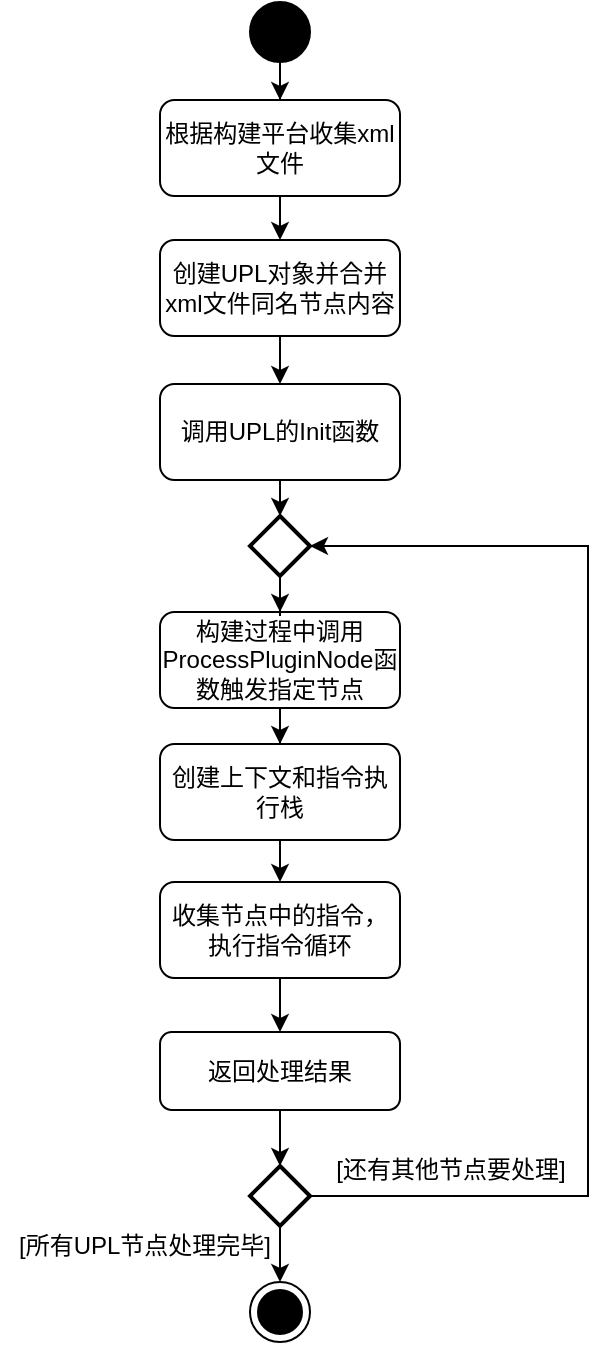<mxfile version="26.2.10">
  <diagram name="第 1 页" id="zEIUYWb7FuL-NmeXGj8e">
    <mxGraphModel dx="1215" dy="730" grid="0" gridSize="10" guides="1" tooltips="1" connect="1" arrows="1" fold="1" page="1" pageScale="1" pageWidth="827" pageHeight="1169" math="0" shadow="0">
      <root>
        <mxCell id="0" />
        <mxCell id="1" parent="0" />
        <mxCell id="QHDt1m8Fecth-vUG-HwS-13" value="" style="edgeStyle=orthogonalEdgeStyle;rounded=0;orthogonalLoop=1;jettySize=auto;html=1;" parent="1" source="QHDt1m8Fecth-vUG-HwS-1" target="QHDt1m8Fecth-vUG-HwS-12" edge="1">
          <mxGeometry relative="1" as="geometry" />
        </mxCell>
        <mxCell id="QHDt1m8Fecth-vUG-HwS-1" value="" style="ellipse;fillColor=strokeColor;html=1;" parent="1" vertex="1">
          <mxGeometry x="370" y="73" width="30" height="30" as="geometry" />
        </mxCell>
        <mxCell id="QHDt1m8Fecth-vUG-HwS-2" value="" style="ellipse;html=1;shape=endState;fillColor=strokeColor;" parent="1" vertex="1">
          <mxGeometry x="370" y="713" width="30" height="30" as="geometry" />
        </mxCell>
        <mxCell id="QHDt1m8Fecth-vUG-HwS-25" value="" style="edgeStyle=orthogonalEdgeStyle;rounded=0;orthogonalLoop=1;jettySize=auto;html=1;" parent="1" source="QHDt1m8Fecth-vUG-HwS-10" target="QHDt1m8Fecth-vUG-HwS-17" edge="1">
          <mxGeometry relative="1" as="geometry" />
        </mxCell>
        <mxCell id="QHDt1m8Fecth-vUG-HwS-10" value="创建UPL对象并合并xml文件同名节点内容" style="whiteSpace=wrap;html=1;rounded=1;" parent="1" vertex="1">
          <mxGeometry x="325" y="192" width="120" height="48" as="geometry" />
        </mxCell>
        <mxCell id="QHDt1m8Fecth-vUG-HwS-14" value="" style="edgeStyle=orthogonalEdgeStyle;rounded=0;orthogonalLoop=1;jettySize=auto;html=1;" parent="1" source="QHDt1m8Fecth-vUG-HwS-12" target="QHDt1m8Fecth-vUG-HwS-10" edge="1">
          <mxGeometry relative="1" as="geometry" />
        </mxCell>
        <mxCell id="QHDt1m8Fecth-vUG-HwS-12" value="根据构建平台收集xml文件" style="whiteSpace=wrap;html=1;rounded=1;" parent="1" vertex="1">
          <mxGeometry x="325" y="122" width="120" height="48" as="geometry" />
        </mxCell>
        <mxCell id="QHDt1m8Fecth-vUG-HwS-32" value="" style="edgeStyle=orthogonalEdgeStyle;rounded=0;orthogonalLoop=1;jettySize=auto;html=1;" parent="1" source="QHDt1m8Fecth-vUG-HwS-17" target="QHDt1m8Fecth-vUG-HwS-31" edge="1">
          <mxGeometry relative="1" as="geometry" />
        </mxCell>
        <mxCell id="QHDt1m8Fecth-vUG-HwS-17" value="调用UPL的Init函数" style="whiteSpace=wrap;html=1;rounded=1;" parent="1" vertex="1">
          <mxGeometry x="325" y="264" width="120" height="48" as="geometry" />
        </mxCell>
        <mxCell id="QHDt1m8Fecth-vUG-HwS-27" value="" style="edgeStyle=orthogonalEdgeStyle;rounded=0;orthogonalLoop=1;jettySize=auto;html=1;" parent="1" source="QHDt1m8Fecth-vUG-HwS-18" target="QHDt1m8Fecth-vUG-HwS-19" edge="1">
          <mxGeometry relative="1" as="geometry" />
        </mxCell>
        <mxCell id="QHDt1m8Fecth-vUG-HwS-18" value="构建过程中调用ProcessPluginNode函数触发指定节点" style="whiteSpace=wrap;html=1;rounded=1;" parent="1" vertex="1">
          <mxGeometry x="325" y="378" width="120" height="48" as="geometry" />
        </mxCell>
        <mxCell id="QHDt1m8Fecth-vUG-HwS-28" value="" style="edgeStyle=orthogonalEdgeStyle;rounded=0;orthogonalLoop=1;jettySize=auto;html=1;" parent="1" source="QHDt1m8Fecth-vUG-HwS-19" target="QHDt1m8Fecth-vUG-HwS-21" edge="1">
          <mxGeometry relative="1" as="geometry" />
        </mxCell>
        <mxCell id="QHDt1m8Fecth-vUG-HwS-19" value="创建上下文和指令执行栈" style="whiteSpace=wrap;html=1;rounded=1;" parent="1" vertex="1">
          <mxGeometry x="325.01" y="444" width="120" height="48" as="geometry" />
        </mxCell>
        <mxCell id="QHDt1m8Fecth-vUG-HwS-29" value="" style="edgeStyle=orthogonalEdgeStyle;rounded=0;orthogonalLoop=1;jettySize=auto;html=1;" parent="1" source="QHDt1m8Fecth-vUG-HwS-21" target="QHDt1m8Fecth-vUG-HwS-24" edge="1">
          <mxGeometry relative="1" as="geometry" />
        </mxCell>
        <mxCell id="QHDt1m8Fecth-vUG-HwS-21" value="收集节点中的指令，执行指令循环" style="whiteSpace=wrap;html=1;rounded=1;" parent="1" vertex="1">
          <mxGeometry x="325" y="513" width="120" height="48" as="geometry" />
        </mxCell>
        <mxCell id="XRP8P4ekdgALYCkuo6wj-4" value="" style="edgeStyle=orthogonalEdgeStyle;rounded=0;orthogonalLoop=1;jettySize=auto;html=1;" edge="1" parent="1" source="QHDt1m8Fecth-vUG-HwS-24" target="XRP8P4ekdgALYCkuo6wj-1">
          <mxGeometry relative="1" as="geometry" />
        </mxCell>
        <mxCell id="QHDt1m8Fecth-vUG-HwS-24" value="返回处理结果" style="whiteSpace=wrap;html=1;rounded=1;" parent="1" vertex="1">
          <mxGeometry x="325.01" y="588" width="120" height="39" as="geometry" />
        </mxCell>
        <mxCell id="QHDt1m8Fecth-vUG-HwS-33" value="" style="edgeStyle=orthogonalEdgeStyle;rounded=0;orthogonalLoop=1;jettySize=auto;html=1;" parent="1" source="QHDt1m8Fecth-vUG-HwS-31" target="QHDt1m8Fecth-vUG-HwS-18" edge="1">
          <mxGeometry relative="1" as="geometry" />
        </mxCell>
        <mxCell id="QHDt1m8Fecth-vUG-HwS-31" value="" style="strokeWidth=2;html=1;shape=mxgraph.flowchart.decision;whiteSpace=wrap;" parent="1" vertex="1">
          <mxGeometry x="370" y="330" width="30" height="30" as="geometry" />
        </mxCell>
        <mxCell id="XRP8P4ekdgALYCkuo6wj-5" value="" style="edgeStyle=orthogonalEdgeStyle;rounded=0;orthogonalLoop=1;jettySize=auto;html=1;" edge="1" parent="1" source="XRP8P4ekdgALYCkuo6wj-1" target="QHDt1m8Fecth-vUG-HwS-2">
          <mxGeometry relative="1" as="geometry" />
        </mxCell>
        <mxCell id="XRP8P4ekdgALYCkuo6wj-1" value="" style="strokeWidth=2;html=1;shape=mxgraph.flowchart.decision;whiteSpace=wrap;" vertex="1" parent="1">
          <mxGeometry x="370.01" y="655" width="30" height="30" as="geometry" />
        </mxCell>
        <mxCell id="XRP8P4ekdgALYCkuo6wj-6" value="" style="edgeStyle=orthogonalEdgeStyle;rounded=0;orthogonalLoop=1;jettySize=auto;html=1;exitX=1;exitY=0.5;exitDx=0;exitDy=0;exitPerimeter=0;entryX=1;entryY=0.5;entryDx=0;entryDy=0;entryPerimeter=0;" edge="1" parent="1" source="XRP8P4ekdgALYCkuo6wj-1" target="QHDt1m8Fecth-vUG-HwS-31">
          <mxGeometry relative="1" as="geometry">
            <mxPoint x="395" y="637" as="sourcePoint" />
            <mxPoint x="523" y="650" as="targetPoint" />
            <Array as="points">
              <mxPoint x="539" y="670" />
              <mxPoint x="539" y="345" />
            </Array>
          </mxGeometry>
        </mxCell>
        <mxCell id="XRP8P4ekdgALYCkuo6wj-11" value="[还有&lt;span style=&quot;background-color: transparent; color: light-dark(rgb(0, 0, 0), rgb(255, 255, 255));&quot;&gt;其他&lt;/span&gt;&lt;span style=&quot;background-color: transparent; color: light-dark(rgb(0, 0, 0), rgb(255, 255, 255));&quot;&gt;节点要处理]&lt;/span&gt;" style="text;html=1;align=center;verticalAlign=middle;resizable=0;points=[];autosize=1;strokeColor=none;fillColor=none;" vertex="1" parent="1">
          <mxGeometry x="403" y="644" width="133" height="26" as="geometry" />
        </mxCell>
        <mxCell id="XRP8P4ekdgALYCkuo6wj-14" value="[所有UPL节点处理完毕&lt;span style=&quot;background-color: transparent; color: light-dark(rgb(0, 0, 0), rgb(255, 255, 255));&quot;&gt;]&lt;/span&gt;" style="text;html=1;align=center;verticalAlign=middle;resizable=0;points=[];autosize=1;strokeColor=none;fillColor=none;" vertex="1" parent="1">
          <mxGeometry x="245" y="682" width="144" height="26" as="geometry" />
        </mxCell>
      </root>
    </mxGraphModel>
  </diagram>
</mxfile>
